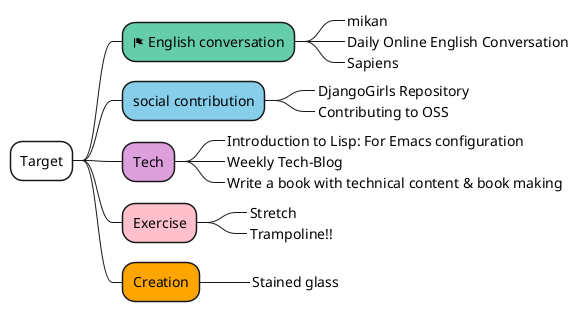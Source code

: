 @startmindmap
*[#white] Target
**[#mediumaquamarine] <&flag> English conversation
***_ mikan
***_ Daily Online English Conversation
***_ Sapiens
**[#skyblue] social contribution
***_ DjangoGirls Repository
***_ Contributing to OSS
**[#plum] Tech
***_ Introduction to Lisp: For Emacs configuration
***_ Weekly Tech-Blog
***_ Write a book with technical content & book making
**[#pink] Exercise
***_ Stretch
***_ Trampoline!!
**[#orange] Creation
***_ Stained glass
@endmindmap

